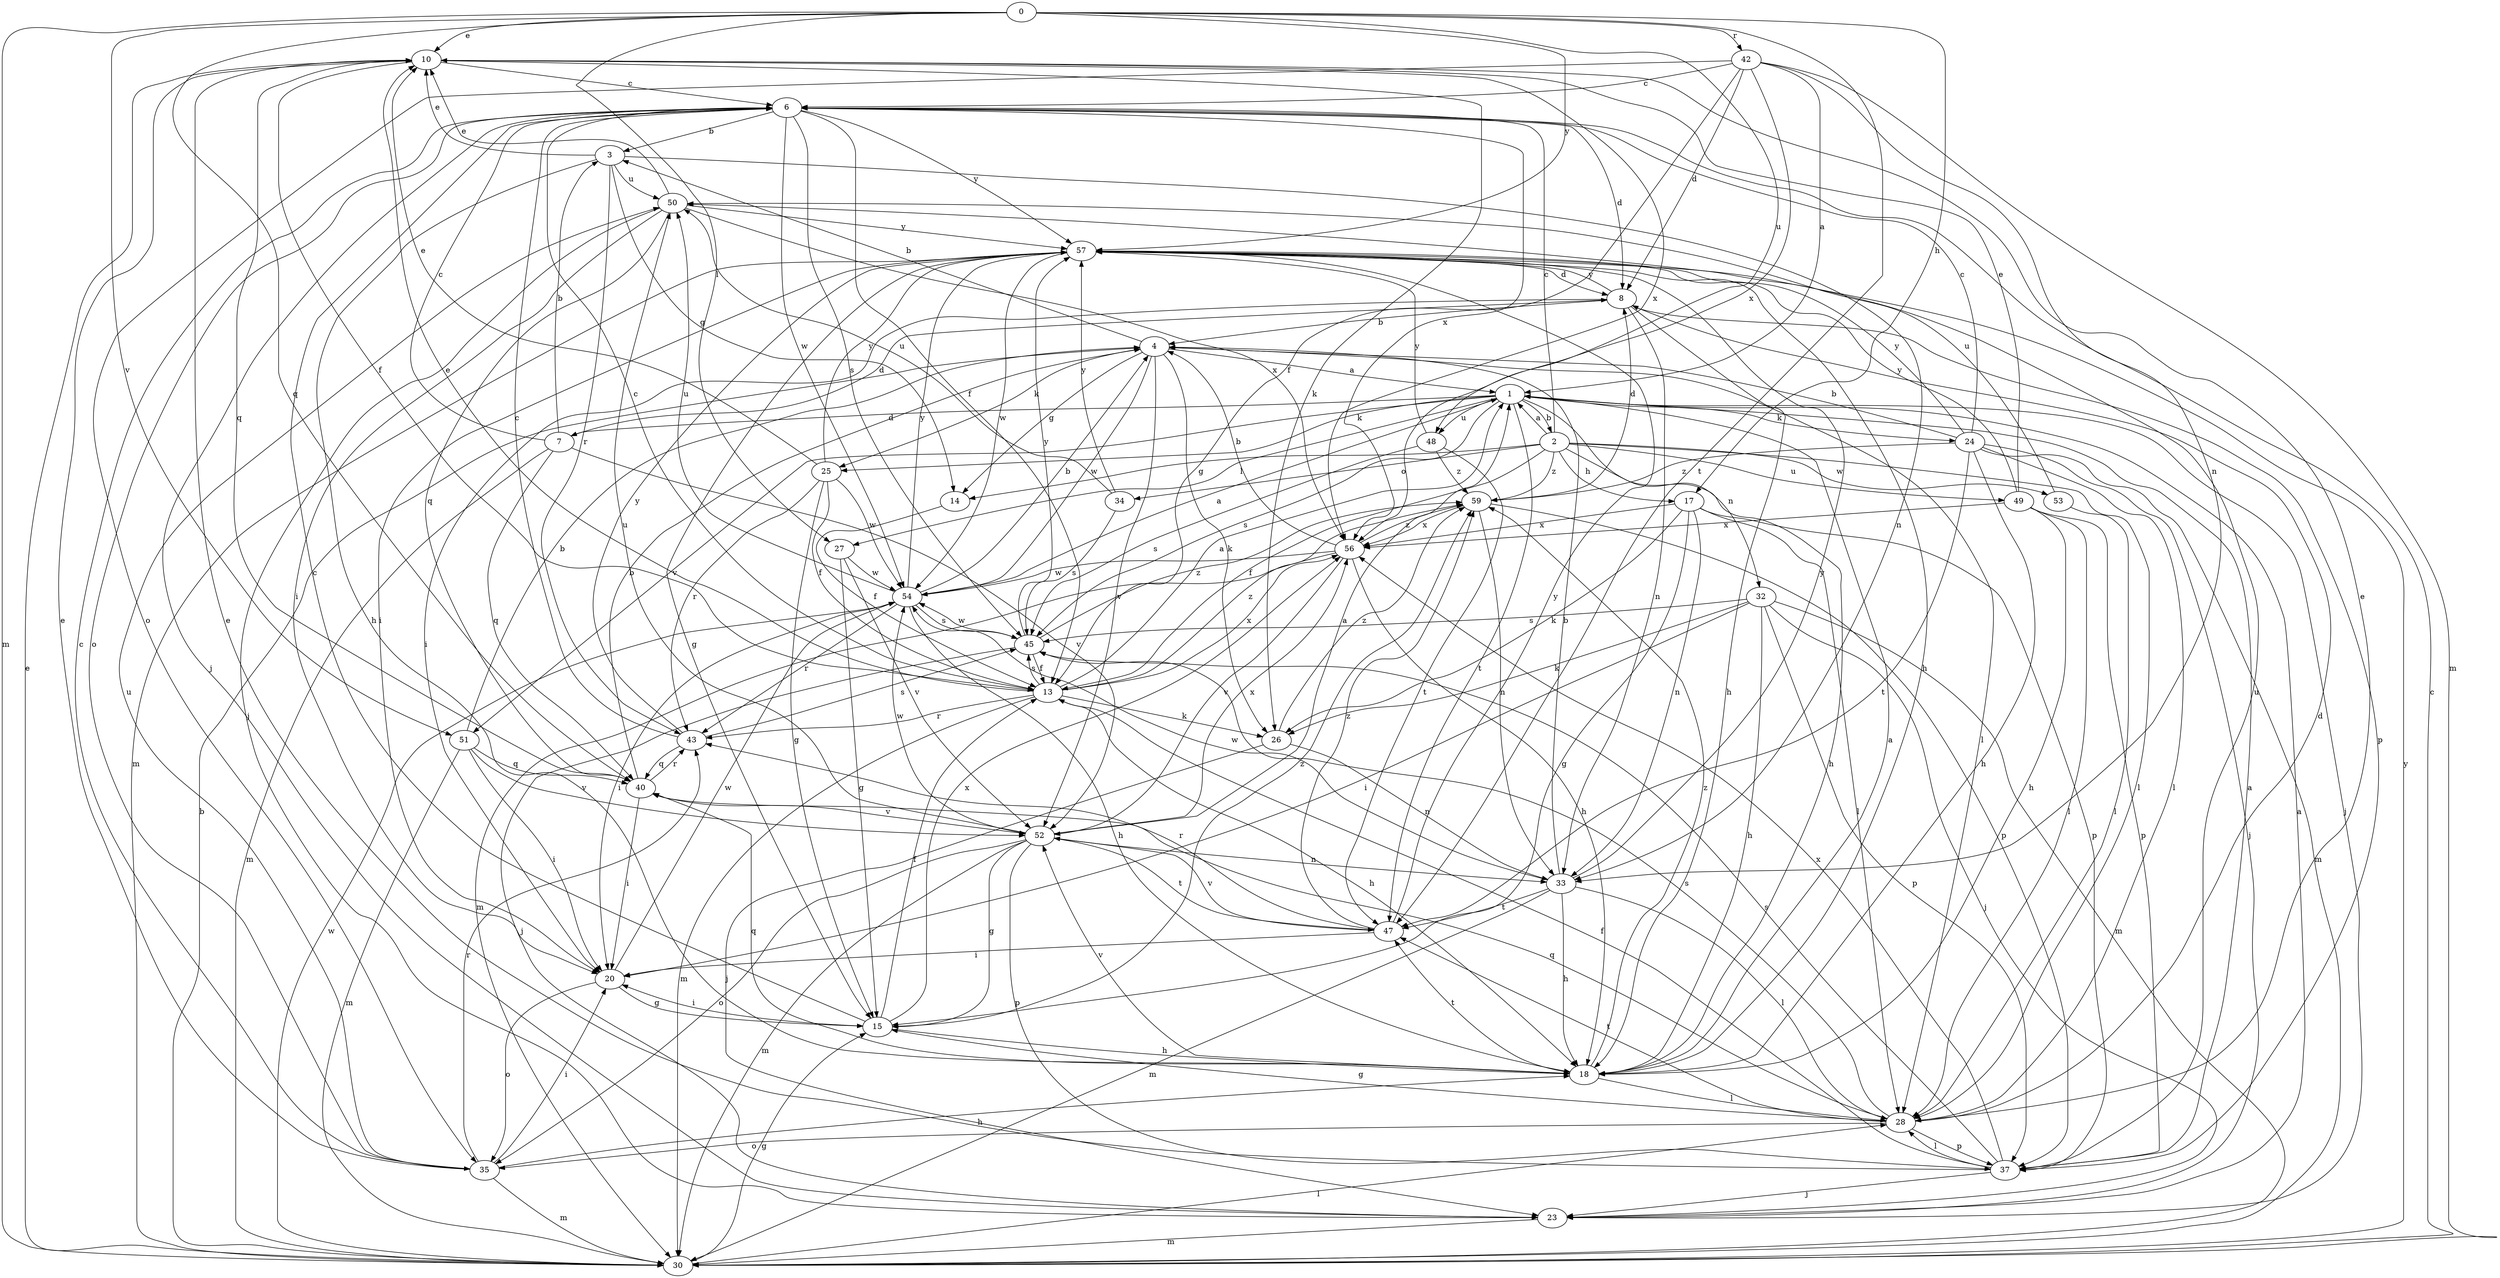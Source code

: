 strict digraph  {
0;
1;
2;
3;
4;
6;
7;
8;
10;
13;
14;
15;
17;
18;
20;
23;
24;
25;
26;
27;
28;
30;
32;
33;
34;
35;
37;
40;
42;
43;
45;
47;
48;
49;
50;
51;
52;
53;
54;
56;
57;
59;
0 -> 10  [label=e];
0 -> 17  [label=h];
0 -> 27  [label=l];
0 -> 30  [label=m];
0 -> 40  [label=q];
0 -> 42  [label=r];
0 -> 47  [label=t];
0 -> 48  [label=u];
0 -> 51  [label=v];
0 -> 57  [label=y];
1 -> 2  [label=b];
1 -> 7  [label=d];
1 -> 23  [label=j];
1 -> 24  [label=k];
1 -> 25  [label=k];
1 -> 27  [label=l];
1 -> 32  [label=n];
1 -> 45  [label=s];
1 -> 47  [label=t];
1 -> 48  [label=u];
1 -> 51  [label=v];
2 -> 1  [label=a];
2 -> 6  [label=c];
2 -> 13  [label=f];
2 -> 14  [label=g];
2 -> 17  [label=h];
2 -> 18  [label=h];
2 -> 28  [label=l];
2 -> 34  [label=o];
2 -> 49  [label=u];
2 -> 53  [label=w];
2 -> 59  [label=z];
3 -> 10  [label=e];
3 -> 14  [label=g];
3 -> 18  [label=h];
3 -> 33  [label=n];
3 -> 43  [label=r];
3 -> 50  [label=u];
4 -> 1  [label=a];
4 -> 3  [label=b];
4 -> 14  [label=g];
4 -> 25  [label=k];
4 -> 26  [label=k];
4 -> 28  [label=l];
4 -> 52  [label=v];
4 -> 54  [label=w];
6 -> 3  [label=b];
6 -> 8  [label=d];
6 -> 13  [label=f];
6 -> 23  [label=j];
6 -> 35  [label=o];
6 -> 45  [label=s];
6 -> 54  [label=w];
6 -> 56  [label=x];
6 -> 57  [label=y];
7 -> 3  [label=b];
7 -> 6  [label=c];
7 -> 8  [label=d];
7 -> 30  [label=m];
7 -> 40  [label=q];
7 -> 52  [label=v];
8 -> 4  [label=b];
8 -> 18  [label=h];
8 -> 20  [label=i];
8 -> 33  [label=n];
8 -> 37  [label=p];
8 -> 57  [label=y];
10 -> 6  [label=c];
10 -> 13  [label=f];
10 -> 26  [label=k];
10 -> 40  [label=q];
10 -> 56  [label=x];
13 -> 1  [label=a];
13 -> 6  [label=c];
13 -> 10  [label=e];
13 -> 18  [label=h];
13 -> 26  [label=k];
13 -> 30  [label=m];
13 -> 43  [label=r];
13 -> 45  [label=s];
13 -> 56  [label=x];
13 -> 59  [label=z];
14 -> 13  [label=f];
15 -> 6  [label=c];
15 -> 13  [label=f];
15 -> 18  [label=h];
15 -> 20  [label=i];
15 -> 56  [label=x];
15 -> 59  [label=z];
17 -> 15  [label=g];
17 -> 26  [label=k];
17 -> 28  [label=l];
17 -> 33  [label=n];
17 -> 37  [label=p];
17 -> 56  [label=x];
18 -> 1  [label=a];
18 -> 28  [label=l];
18 -> 40  [label=q];
18 -> 47  [label=t];
18 -> 52  [label=v];
18 -> 59  [label=z];
20 -> 15  [label=g];
20 -> 35  [label=o];
20 -> 54  [label=w];
23 -> 1  [label=a];
23 -> 30  [label=m];
24 -> 4  [label=b];
24 -> 6  [label=c];
24 -> 18  [label=h];
24 -> 23  [label=j];
24 -> 28  [label=l];
24 -> 30  [label=m];
24 -> 47  [label=t];
24 -> 57  [label=y];
24 -> 59  [label=z];
25 -> 10  [label=e];
25 -> 13  [label=f];
25 -> 15  [label=g];
25 -> 43  [label=r];
25 -> 54  [label=w];
25 -> 57  [label=y];
26 -> 23  [label=j];
26 -> 33  [label=n];
26 -> 59  [label=z];
27 -> 15  [label=g];
27 -> 52  [label=v];
27 -> 54  [label=w];
28 -> 8  [label=d];
28 -> 10  [label=e];
28 -> 15  [label=g];
28 -> 35  [label=o];
28 -> 37  [label=p];
28 -> 40  [label=q];
28 -> 45  [label=s];
28 -> 47  [label=t];
30 -> 4  [label=b];
30 -> 6  [label=c];
30 -> 10  [label=e];
30 -> 15  [label=g];
30 -> 28  [label=l];
30 -> 54  [label=w];
30 -> 57  [label=y];
32 -> 18  [label=h];
32 -> 20  [label=i];
32 -> 23  [label=j];
32 -> 26  [label=k];
32 -> 30  [label=m];
32 -> 37  [label=p];
32 -> 45  [label=s];
33 -> 4  [label=b];
33 -> 18  [label=h];
33 -> 28  [label=l];
33 -> 30  [label=m];
33 -> 47  [label=t];
33 -> 54  [label=w];
33 -> 57  [label=y];
34 -> 45  [label=s];
34 -> 50  [label=u];
34 -> 57  [label=y];
35 -> 6  [label=c];
35 -> 10  [label=e];
35 -> 18  [label=h];
35 -> 20  [label=i];
35 -> 30  [label=m];
35 -> 43  [label=r];
35 -> 50  [label=u];
37 -> 1  [label=a];
37 -> 10  [label=e];
37 -> 13  [label=f];
37 -> 23  [label=j];
37 -> 28  [label=l];
37 -> 45  [label=s];
37 -> 50  [label=u];
37 -> 56  [label=x];
40 -> 4  [label=b];
40 -> 20  [label=i];
40 -> 43  [label=r];
40 -> 52  [label=v];
42 -> 1  [label=a];
42 -> 6  [label=c];
42 -> 8  [label=d];
42 -> 13  [label=f];
42 -> 30  [label=m];
42 -> 33  [label=n];
42 -> 35  [label=o];
42 -> 56  [label=x];
43 -> 6  [label=c];
43 -> 40  [label=q];
43 -> 45  [label=s];
43 -> 57  [label=y];
45 -> 13  [label=f];
45 -> 23  [label=j];
45 -> 54  [label=w];
45 -> 57  [label=y];
45 -> 59  [label=z];
47 -> 20  [label=i];
47 -> 43  [label=r];
47 -> 52  [label=v];
47 -> 57  [label=y];
47 -> 59  [label=z];
48 -> 45  [label=s];
48 -> 47  [label=t];
48 -> 57  [label=y];
48 -> 59  [label=z];
49 -> 10  [label=e];
49 -> 18  [label=h];
49 -> 28  [label=l];
49 -> 37  [label=p];
49 -> 56  [label=x];
49 -> 57  [label=y];
50 -> 10  [label=e];
50 -> 20  [label=i];
50 -> 23  [label=j];
50 -> 40  [label=q];
50 -> 56  [label=x];
50 -> 57  [label=y];
51 -> 4  [label=b];
51 -> 20  [label=i];
51 -> 30  [label=m];
51 -> 40  [label=q];
51 -> 52  [label=v];
52 -> 1  [label=a];
52 -> 15  [label=g];
52 -> 30  [label=m];
52 -> 33  [label=n];
52 -> 35  [label=o];
52 -> 37  [label=p];
52 -> 47  [label=t];
52 -> 50  [label=u];
52 -> 54  [label=w];
52 -> 56  [label=x];
53 -> 28  [label=l];
53 -> 50  [label=u];
54 -> 1  [label=a];
54 -> 4  [label=b];
54 -> 18  [label=h];
54 -> 20  [label=i];
54 -> 43  [label=r];
54 -> 45  [label=s];
54 -> 50  [label=u];
54 -> 57  [label=y];
56 -> 4  [label=b];
56 -> 18  [label=h];
56 -> 30  [label=m];
56 -> 52  [label=v];
56 -> 54  [label=w];
56 -> 59  [label=z];
57 -> 8  [label=d];
57 -> 15  [label=g];
57 -> 18  [label=h];
57 -> 20  [label=i];
57 -> 30  [label=m];
57 -> 54  [label=w];
59 -> 8  [label=d];
59 -> 33  [label=n];
59 -> 37  [label=p];
59 -> 56  [label=x];
}
